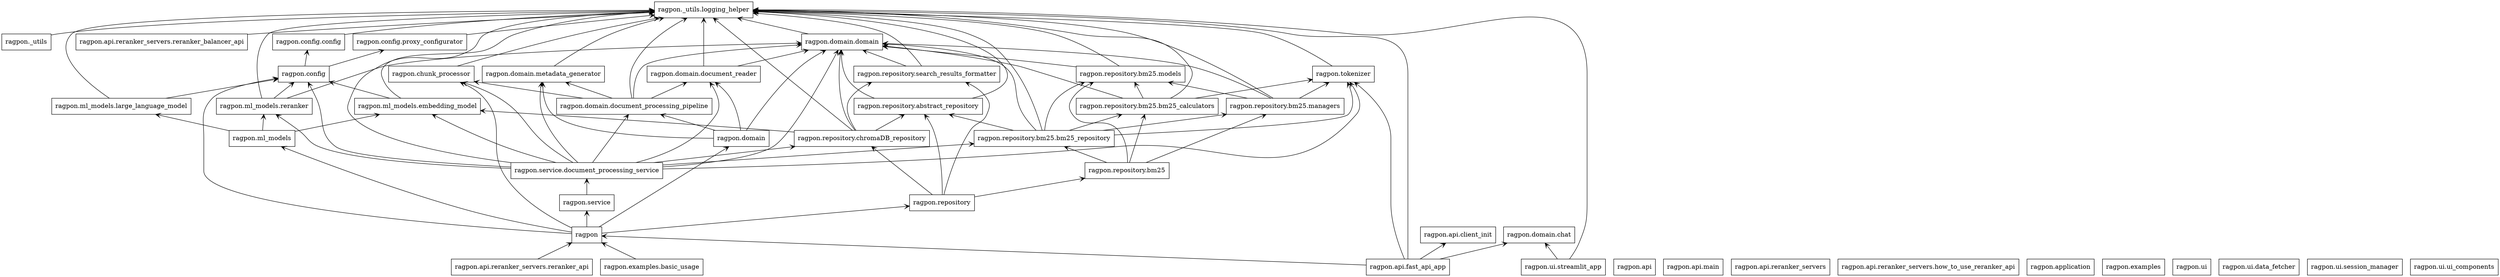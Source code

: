 digraph "packages_RagponUML" {
rankdir=BT
charset="utf-8"
"ragpon" [color="black", label=<ragpon>, shape="box", style="solid"];
"ragpon._utils" [color="black", label=<ragpon._utils>, shape="box", style="solid"];
"ragpon._utils.logging_helper" [color="black", label=<ragpon._utils.logging_helper>, shape="box", style="solid"];
"ragpon.api" [color="black", label=<ragpon.api>, shape="box", style="solid"];
"ragpon.api.client_init" [color="black", label=<ragpon.api.client_init>, shape="box", style="solid"];
"ragpon.api.fast_api_app" [color="black", label=<ragpon.api.fast_api_app>, shape="box", style="solid"];
"ragpon.api.main" [color="black", label=<ragpon.api.main>, shape="box", style="solid"];
"ragpon.api.reranker_servers" [color="black", label=<ragpon.api.reranker_servers>, shape="box", style="solid"];
"ragpon.api.reranker_servers.how_to_use_reranker_api" [color="black", label=<ragpon.api.reranker_servers.how_to_use_reranker_api>, shape="box", style="solid"];
"ragpon.api.reranker_servers.reranker_api" [color="black", label=<ragpon.api.reranker_servers.reranker_api>, shape="box", style="solid"];
"ragpon.api.reranker_servers.reranker_balancer_api" [color="black", label=<ragpon.api.reranker_servers.reranker_balancer_api>, shape="box", style="solid"];
"ragpon.application" [color="black", label=<ragpon.application>, shape="box", style="solid"];
"ragpon.chunk_processor" [color="black", label=<ragpon.chunk_processor>, shape="box", style="solid"];
"ragpon.config" [color="black", label=<ragpon.config>, shape="box", style="solid"];
"ragpon.config.config" [color="black", label=<ragpon.config.config>, shape="box", style="solid"];
"ragpon.config.proxy_configurator" [color="black", label=<ragpon.config.proxy_configurator>, shape="box", style="solid"];
"ragpon.domain" [color="black", label=<ragpon.domain>, shape="box", style="solid"];
"ragpon.domain.chat" [color="black", label=<ragpon.domain.chat>, shape="box", style="solid"];
"ragpon.domain.document_processing_pipeline" [color="black", label=<ragpon.domain.document_processing_pipeline>, shape="box", style="solid"];
"ragpon.domain.document_reader" [color="black", label=<ragpon.domain.document_reader>, shape="box", style="solid"];
"ragpon.domain.domain" [color="black", label=<ragpon.domain.domain>, shape="box", style="solid"];
"ragpon.domain.metadata_generator" [color="black", label=<ragpon.domain.metadata_generator>, shape="box", style="solid"];
"ragpon.examples" [color="black", label=<ragpon.examples>, shape="box", style="solid"];
"ragpon.examples.basic_usage" [color="black", label=<ragpon.examples.basic_usage>, shape="box", style="solid"];
"ragpon.ml_models" [color="black", label=<ragpon.ml_models>, shape="box", style="solid"];
"ragpon.ml_models.embedding_model" [color="black", label=<ragpon.ml_models.embedding_model>, shape="box", style="solid"];
"ragpon.ml_models.large_language_model" [color="black", label=<ragpon.ml_models.large_language_model>, shape="box", style="solid"];
"ragpon.ml_models.reranker" [color="black", label=<ragpon.ml_models.reranker>, shape="box", style="solid"];
"ragpon.repository" [color="black", label=<ragpon.repository>, shape="box", style="solid"];
"ragpon.repository.abstract_repository" [color="black", label=<ragpon.repository.abstract_repository>, shape="box", style="solid"];
"ragpon.repository.bm25" [color="black", label=<ragpon.repository.bm25>, shape="box", style="solid"];
"ragpon.repository.bm25.bm25_calculators" [color="black", label=<ragpon.repository.bm25.bm25_calculators>, shape="box", style="solid"];
"ragpon.repository.bm25.bm25_repository" [color="black", label=<ragpon.repository.bm25.bm25_repository>, shape="box", style="solid"];
"ragpon.repository.bm25.managers" [color="black", label=<ragpon.repository.bm25.managers>, shape="box", style="solid"];
"ragpon.repository.bm25.models" [color="black", label=<ragpon.repository.bm25.models>, shape="box", style="solid"];
"ragpon.repository.chromaDB_repository" [color="black", label=<ragpon.repository.chromaDB_repository>, shape="box", style="solid"];
"ragpon.repository.search_results_formatter" [color="black", label=<ragpon.repository.search_results_formatter>, shape="box", style="solid"];
"ragpon.service" [color="black", label=<ragpon.service>, shape="box", style="solid"];
"ragpon.service.document_processing_service" [color="black", label=<ragpon.service.document_processing_service>, shape="box", style="solid"];
"ragpon.tokenizer" [color="black", label=<ragpon.tokenizer>, shape="box", style="solid"];
"ragpon.ui" [color="black", label=<ragpon.ui>, shape="box", style="solid"];
"ragpon.ui.data_fetcher" [color="black", label=<ragpon.ui.data_fetcher>, shape="box", style="solid"];
"ragpon.ui.session_manager" [color="black", label=<ragpon.ui.session_manager>, shape="box", style="solid"];
"ragpon.ui.streamlit_app" [color="black", label=<ragpon.ui.streamlit_app>, shape="box", style="solid"];
"ragpon.ui.ui_components" [color="black", label=<ragpon.ui.ui_components>, shape="box", style="solid"];
"ragpon" -> "ragpon.chunk_processor" [arrowhead="open", arrowtail="none"];
"ragpon" -> "ragpon.config" [arrowhead="open", arrowtail="none"];
"ragpon" -> "ragpon.domain" [arrowhead="open", arrowtail="none"];
"ragpon" -> "ragpon.ml_models" [arrowhead="open", arrowtail="none"];
"ragpon" -> "ragpon.repository" [arrowhead="open", arrowtail="none"];
"ragpon" -> "ragpon.service" [arrowhead="open", arrowtail="none"];
"ragpon._utils" -> "ragpon._utils.logging_helper" [arrowhead="open", arrowtail="none"];
"ragpon.api.fast_api_app" -> "ragpon" [arrowhead="open", arrowtail="none"];
"ragpon.api.fast_api_app" -> "ragpon._utils.logging_helper" [arrowhead="open", arrowtail="none"];
"ragpon.api.fast_api_app" -> "ragpon.api.client_init" [arrowhead="open", arrowtail="none"];
"ragpon.api.fast_api_app" -> "ragpon.domain.chat" [arrowhead="open", arrowtail="none"];
"ragpon.api.fast_api_app" -> "ragpon.tokenizer" [arrowhead="open", arrowtail="none"];
"ragpon.api.reranker_servers.reranker_api" -> "ragpon" [arrowhead="open", arrowtail="none"];
"ragpon.api.reranker_servers.reranker_balancer_api" -> "ragpon._utils.logging_helper" [arrowhead="open", arrowtail="none"];
"ragpon.chunk_processor" -> "ragpon._utils.logging_helper" [arrowhead="open", arrowtail="none"];
"ragpon.config" -> "ragpon.config.config" [arrowhead="open", arrowtail="none"];
"ragpon.config" -> "ragpon.config.proxy_configurator" [arrowhead="open", arrowtail="none"];
"ragpon.config.config" -> "ragpon._utils.logging_helper" [arrowhead="open", arrowtail="none"];
"ragpon.config.proxy_configurator" -> "ragpon._utils.logging_helper" [arrowhead="open", arrowtail="none"];
"ragpon.domain" -> "ragpon.domain.document_processing_pipeline" [arrowhead="open", arrowtail="none"];
"ragpon.domain" -> "ragpon.domain.document_reader" [arrowhead="open", arrowtail="none"];
"ragpon.domain" -> "ragpon.domain.domain" [arrowhead="open", arrowtail="none"];
"ragpon.domain" -> "ragpon.domain.metadata_generator" [arrowhead="open", arrowtail="none"];
"ragpon.domain.document_processing_pipeline" -> "ragpon._utils.logging_helper" [arrowhead="open", arrowtail="none"];
"ragpon.domain.document_processing_pipeline" -> "ragpon.chunk_processor" [arrowhead="open", arrowtail="none"];
"ragpon.domain.document_processing_pipeline" -> "ragpon.domain.document_reader" [arrowhead="open", arrowtail="none"];
"ragpon.domain.document_processing_pipeline" -> "ragpon.domain.domain" [arrowhead="open", arrowtail="none"];
"ragpon.domain.document_processing_pipeline" -> "ragpon.domain.metadata_generator" [arrowhead="open", arrowtail="none"];
"ragpon.domain.document_reader" -> "ragpon._utils.logging_helper" [arrowhead="open", arrowtail="none"];
"ragpon.domain.document_reader" -> "ragpon.domain.domain" [arrowhead="open", arrowtail="none"];
"ragpon.domain.domain" -> "ragpon._utils.logging_helper" [arrowhead="open", arrowtail="none"];
"ragpon.domain.metadata_generator" -> "ragpon._utils.logging_helper" [arrowhead="open", arrowtail="none"];
"ragpon.examples.basic_usage" -> "ragpon" [arrowhead="open", arrowtail="none"];
"ragpon.ml_models" -> "ragpon.ml_models.embedding_model" [arrowhead="open", arrowtail="none"];
"ragpon.ml_models" -> "ragpon.ml_models.large_language_model" [arrowhead="open", arrowtail="none"];
"ragpon.ml_models" -> "ragpon.ml_models.reranker" [arrowhead="open", arrowtail="none"];
"ragpon.ml_models.embedding_model" -> "ragpon._utils.logging_helper" [arrowhead="open", arrowtail="none"];
"ragpon.ml_models.embedding_model" -> "ragpon.config" [arrowhead="open", arrowtail="none"];
"ragpon.ml_models.large_language_model" -> "ragpon._utils.logging_helper" [arrowhead="open", arrowtail="none"];
"ragpon.ml_models.large_language_model" -> "ragpon.config" [arrowhead="open", arrowtail="none"];
"ragpon.ml_models.reranker" -> "ragpon._utils.logging_helper" [arrowhead="open", arrowtail="none"];
"ragpon.ml_models.reranker" -> "ragpon.config" [arrowhead="open", arrowtail="none"];
"ragpon.ml_models.reranker" -> "ragpon.domain.domain" [arrowhead="open", arrowtail="none"];
"ragpon.repository" -> "ragpon.repository.abstract_repository" [arrowhead="open", arrowtail="none"];
"ragpon.repository" -> "ragpon.repository.bm25" [arrowhead="open", arrowtail="none"];
"ragpon.repository" -> "ragpon.repository.chromaDB_repository" [arrowhead="open", arrowtail="none"];
"ragpon.repository" -> "ragpon.repository.search_results_formatter" [arrowhead="open", arrowtail="none"];
"ragpon.repository.abstract_repository" -> "ragpon._utils.logging_helper" [arrowhead="open", arrowtail="none"];
"ragpon.repository.abstract_repository" -> "ragpon.domain.domain" [arrowhead="open", arrowtail="none"];
"ragpon.repository.bm25" -> "ragpon.repository.bm25.bm25_calculators" [arrowhead="open", arrowtail="none"];
"ragpon.repository.bm25" -> "ragpon.repository.bm25.bm25_repository" [arrowhead="open", arrowtail="none"];
"ragpon.repository.bm25" -> "ragpon.repository.bm25.managers" [arrowhead="open", arrowtail="none"];
"ragpon.repository.bm25" -> "ragpon.repository.bm25.models" [arrowhead="open", arrowtail="none"];
"ragpon.repository.bm25.bm25_calculators" -> "ragpon._utils.logging_helper" [arrowhead="open", arrowtail="none"];
"ragpon.repository.bm25.bm25_calculators" -> "ragpon.domain.domain" [arrowhead="open", arrowtail="none"];
"ragpon.repository.bm25.bm25_calculators" -> "ragpon.repository.bm25.models" [arrowhead="open", arrowtail="none"];
"ragpon.repository.bm25.bm25_calculators" -> "ragpon.tokenizer" [arrowhead="open", arrowtail="none"];
"ragpon.repository.bm25.bm25_repository" -> "ragpon._utils.logging_helper" [arrowhead="open", arrowtail="none"];
"ragpon.repository.bm25.bm25_repository" -> "ragpon.domain.domain" [arrowhead="open", arrowtail="none"];
"ragpon.repository.bm25.bm25_repository" -> "ragpon.repository.abstract_repository" [arrowhead="open", arrowtail="none"];
"ragpon.repository.bm25.bm25_repository" -> "ragpon.repository.bm25.bm25_calculators" [arrowhead="open", arrowtail="none"];
"ragpon.repository.bm25.bm25_repository" -> "ragpon.repository.bm25.managers" [arrowhead="open", arrowtail="none"];
"ragpon.repository.bm25.bm25_repository" -> "ragpon.repository.bm25.models" [arrowhead="open", arrowtail="none"];
"ragpon.repository.bm25.bm25_repository" -> "ragpon.tokenizer" [arrowhead="open", arrowtail="none"];
"ragpon.repository.bm25.managers" -> "ragpon._utils.logging_helper" [arrowhead="open", arrowtail="none"];
"ragpon.repository.bm25.managers" -> "ragpon.domain.domain" [arrowhead="open", arrowtail="none"];
"ragpon.repository.bm25.managers" -> "ragpon.repository.bm25.models" [arrowhead="open", arrowtail="none"];
"ragpon.repository.bm25.managers" -> "ragpon.tokenizer" [arrowhead="open", arrowtail="none"];
"ragpon.repository.bm25.models" -> "ragpon._utils.logging_helper" [arrowhead="open", arrowtail="none"];
"ragpon.repository.bm25.models" -> "ragpon.domain.domain" [arrowhead="open", arrowtail="none"];
"ragpon.repository.chromaDB_repository" -> "ragpon._utils.logging_helper" [arrowhead="open", arrowtail="none"];
"ragpon.repository.chromaDB_repository" -> "ragpon.domain.domain" [arrowhead="open", arrowtail="none"];
"ragpon.repository.chromaDB_repository" -> "ragpon.ml_models.embedding_model" [arrowhead="open", arrowtail="none"];
"ragpon.repository.chromaDB_repository" -> "ragpon.repository.abstract_repository" [arrowhead="open", arrowtail="none"];
"ragpon.repository.chromaDB_repository" -> "ragpon.repository.search_results_formatter" [arrowhead="open", arrowtail="none"];
"ragpon.repository.search_results_formatter" -> "ragpon._utils.logging_helper" [arrowhead="open", arrowtail="none"];
"ragpon.repository.search_results_formatter" -> "ragpon.domain.domain" [arrowhead="open", arrowtail="none"];
"ragpon.service" -> "ragpon.service.document_processing_service" [arrowhead="open", arrowtail="none"];
"ragpon.service.document_processing_service" -> "ragpon._utils.logging_helper" [arrowhead="open", arrowtail="none"];
"ragpon.service.document_processing_service" -> "ragpon.chunk_processor" [arrowhead="open", arrowtail="none"];
"ragpon.service.document_processing_service" -> "ragpon.config" [arrowhead="open", arrowtail="none"];
"ragpon.service.document_processing_service" -> "ragpon.domain.document_processing_pipeline" [arrowhead="open", arrowtail="none"];
"ragpon.service.document_processing_service" -> "ragpon.domain.document_reader" [arrowhead="open", arrowtail="none"];
"ragpon.service.document_processing_service" -> "ragpon.domain.domain" [arrowhead="open", arrowtail="none"];
"ragpon.service.document_processing_service" -> "ragpon.domain.metadata_generator" [arrowhead="open", arrowtail="none"];
"ragpon.service.document_processing_service" -> "ragpon.ml_models.embedding_model" [arrowhead="open", arrowtail="none"];
"ragpon.service.document_processing_service" -> "ragpon.ml_models.reranker" [arrowhead="open", arrowtail="none"];
"ragpon.service.document_processing_service" -> "ragpon.repository.bm25.bm25_repository" [arrowhead="open", arrowtail="none"];
"ragpon.service.document_processing_service" -> "ragpon.repository.chromaDB_repository" [arrowhead="open", arrowtail="none"];
"ragpon.service.document_processing_service" -> "ragpon.tokenizer" [arrowhead="open", arrowtail="none"];
"ragpon.tokenizer" -> "ragpon._utils.logging_helper" [arrowhead="open", arrowtail="none"];
"ragpon.ui.streamlit_app" -> "ragpon._utils.logging_helper" [arrowhead="open", arrowtail="none"];
"ragpon.ui.streamlit_app" -> "ragpon.domain.chat" [arrowhead="open", arrowtail="none"];
}
